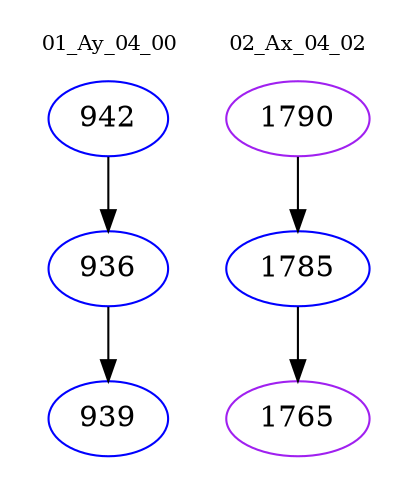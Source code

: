 digraph{
subgraph cluster_0 {
color = white
label = "01_Ay_04_00";
fontsize=10;
T0_942 [label="942", color="blue"]
T0_942 -> T0_936 [color="black"]
T0_936 [label="936", color="blue"]
T0_936 -> T0_939 [color="black"]
T0_939 [label="939", color="blue"]
}
subgraph cluster_1 {
color = white
label = "02_Ax_04_02";
fontsize=10;
T1_1790 [label="1790", color="purple"]
T1_1790 -> T1_1785 [color="black"]
T1_1785 [label="1785", color="blue"]
T1_1785 -> T1_1765 [color="black"]
T1_1765 [label="1765", color="purple"]
}
}
